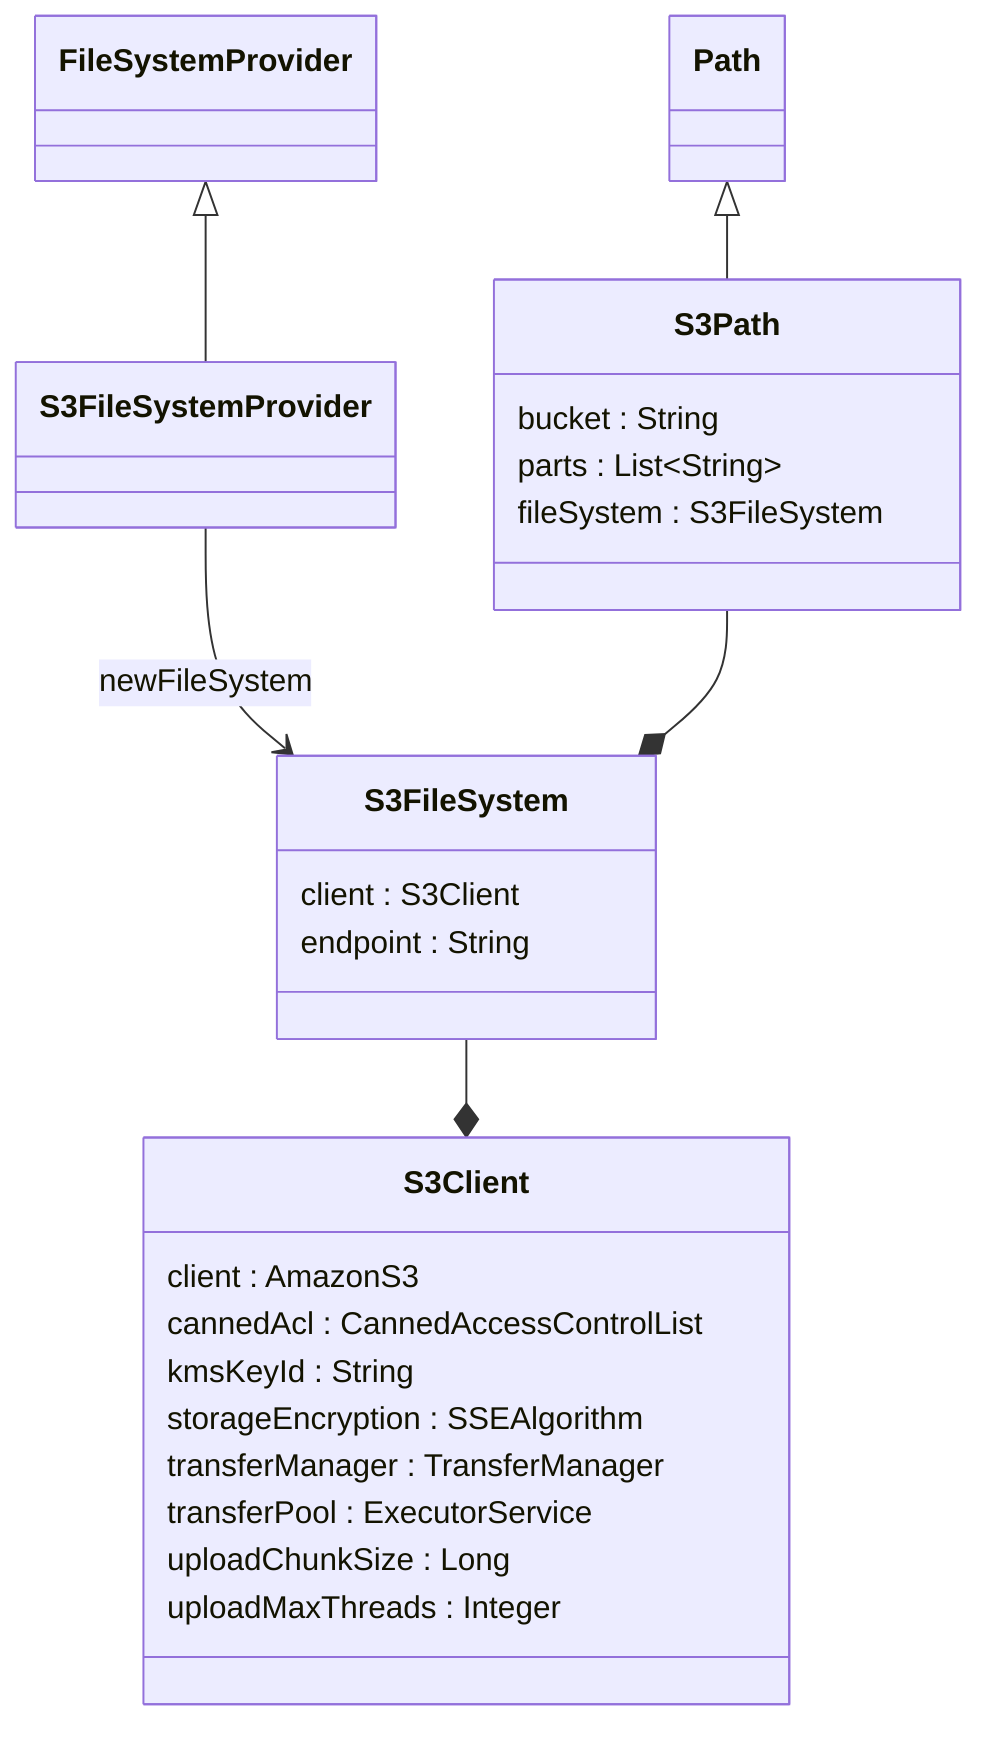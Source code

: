 classDiagram
    %%
    %% nextflow.cloud.aws.nio
    %%
    FileSystemProvider <|-- S3FileSystemProvider

    S3FileSystemProvider --> S3FileSystem : newFileSystem

    class S3FileSystem {
        client : S3Client
        endpoint : String
    }
    S3FileSystem --* S3Client

    class S3Client {
        client : AmazonS3
        cannedAcl : CannedAccessControlList
        kmsKeyId : String
        storageEncryption : SSEAlgorithm
        transferManager : TransferManager
        transferPool : ExecutorService
        uploadChunkSize : Long
        uploadMaxThreads : Integer
    }

    Path <|-- S3Path

    class S3Path {
        bucket : String
        parts : List~String~
        fileSystem : S3FileSystem
    }
    S3Path --* S3FileSystem